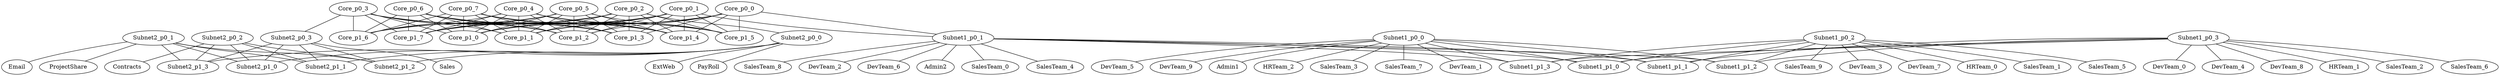 graph topology {
Subnet2_p0_0 -- PayRoll
Subnet2_p0_1 -- ProjectShare
Subnet2_p0_2 -- Contracts
Subnet2_p0_3 -- Sales
Subnet2_p0_0 -- ExtWeb
Subnet2_p0_1 -- Email
Subnet2_p0_0 -- Subnet2_p1_0
Subnet2_p0_0 -- Subnet2_p1_1
Subnet2_p0_0 -- Subnet2_p1_2
Subnet2_p0_0 -- Subnet2_p1_3
Subnet2_p0_1 -- Subnet2_p1_0
Subnet2_p0_1 -- Subnet2_p1_1
Subnet2_p0_1 -- Subnet2_p1_2
Subnet2_p0_1 -- Subnet2_p1_3
Subnet2_p0_2 -- Subnet2_p1_0
Subnet2_p0_2 -- Subnet2_p1_1
Subnet2_p0_2 -- Subnet2_p1_2
Subnet2_p0_2 -- Subnet2_p1_3
Subnet2_p0_3 -- Subnet2_p1_0
Subnet2_p0_3 -- Subnet2_p1_1
Subnet2_p0_3 -- Subnet2_p1_2
Subnet2_p0_3 -- Subnet2_p1_3
Core_p0_0 -- Subnet1_p0_1
Core_p0_1 -- Subnet1_p0_1
Core_p0_2 -- Subnet2_p0_0
Core_p0_3 -- Subnet2_p0_3
Core_p0_0 -- Core_p1_0
Core_p0_0 -- Core_p1_1
Core_p0_0 -- Core_p1_2
Core_p0_0 -- Core_p1_3
Core_p0_0 -- Core_p1_4
Core_p0_0 -- Core_p1_5
Core_p0_0 -- Core_p1_6
Core_p0_0 -- Core_p1_7
Core_p0_1 -- Core_p1_0
Core_p0_1 -- Core_p1_1
Core_p0_1 -- Core_p1_2
Core_p0_1 -- Core_p1_3
Core_p0_1 -- Core_p1_4
Core_p0_1 -- Core_p1_5
Core_p0_1 -- Core_p1_6
Core_p0_1 -- Core_p1_7
Core_p0_2 -- Core_p1_0
Core_p0_2 -- Core_p1_1
Core_p0_2 -- Core_p1_2
Core_p0_2 -- Core_p1_3
Core_p0_2 -- Core_p1_4
Core_p0_2 -- Core_p1_5
Core_p0_2 -- Core_p1_6
Core_p0_2 -- Core_p1_7
Core_p0_3 -- Core_p1_0
Core_p0_3 -- Core_p1_1
Core_p0_3 -- Core_p1_2
Core_p0_3 -- Core_p1_3
Core_p0_3 -- Core_p1_4
Core_p0_3 -- Core_p1_5
Core_p0_3 -- Core_p1_6
Core_p0_3 -- Core_p1_7
Core_p0_4 -- Core_p1_0
Core_p0_4 -- Core_p1_1
Core_p0_4 -- Core_p1_2
Core_p0_4 -- Core_p1_3
Core_p0_4 -- Core_p1_4
Core_p0_4 -- Core_p1_5
Core_p0_4 -- Core_p1_6
Core_p0_4 -- Core_p1_7
Core_p0_5 -- Core_p1_0
Core_p0_5 -- Core_p1_1
Core_p0_5 -- Core_p1_2
Core_p0_5 -- Core_p1_3
Core_p0_5 -- Core_p1_4
Core_p0_5 -- Core_p1_5
Core_p0_5 -- Core_p1_6
Core_p0_5 -- Core_p1_7
Core_p0_6 -- Core_p1_0
Core_p0_6 -- Core_p1_1
Core_p0_6 -- Core_p1_2
Core_p0_6 -- Core_p1_3
Core_p0_6 -- Core_p1_4
Core_p0_6 -- Core_p1_5
Core_p0_6 -- Core_p1_6
Core_p0_6 -- Core_p1_7
Core_p0_7 -- Core_p1_0
Core_p0_7 -- Core_p1_1
Core_p0_7 -- Core_p1_2
Core_p0_7 -- Core_p1_3
Core_p0_7 -- Core_p1_4
Core_p0_7 -- Core_p1_5
Core_p0_7 -- Core_p1_6
Core_p0_7 -- Core_p1_7
Subnet1_p0_0 -- Admin1
Subnet1_p0_1 -- Admin2
Subnet1_p0_2 -- HRTeam_0
Subnet1_p0_3 -- HRTeam_1
Subnet1_p0_0 -- HRTeam_2
Subnet1_p0_1 -- SalesTeam_0
Subnet1_p0_2 -- SalesTeam_1
Subnet1_p0_3 -- SalesTeam_2
Subnet1_p0_0 -- SalesTeam_3
Subnet1_p0_1 -- SalesTeam_4
Subnet1_p0_2 -- SalesTeam_5
Subnet1_p0_3 -- SalesTeam_6
Subnet1_p0_0 -- SalesTeam_7
Subnet1_p0_1 -- SalesTeam_8
Subnet1_p0_2 -- SalesTeam_9
Subnet1_p0_3 -- DevTeam_0
Subnet1_p0_0 -- DevTeam_1
Subnet1_p0_1 -- DevTeam_2
Subnet1_p0_2 -- DevTeam_3
Subnet1_p0_3 -- DevTeam_4
Subnet1_p0_0 -- DevTeam_5
Subnet1_p0_1 -- DevTeam_6
Subnet1_p0_2 -- DevTeam_7
Subnet1_p0_3 -- DevTeam_8
Subnet1_p0_0 -- DevTeam_9
Subnet1_p0_0 -- Subnet1_p1_0
Subnet1_p0_0 -- Subnet1_p1_1
Subnet1_p0_0 -- Subnet1_p1_2
Subnet1_p0_0 -- Subnet1_p1_3
Subnet1_p0_1 -- Subnet1_p1_0
Subnet1_p0_1 -- Subnet1_p1_1
Subnet1_p0_1 -- Subnet1_p1_2
Subnet1_p0_1 -- Subnet1_p1_3
Subnet1_p0_2 -- Subnet1_p1_0
Subnet1_p0_2 -- Subnet1_p1_1
Subnet1_p0_2 -- Subnet1_p1_2
Subnet1_p0_2 -- Subnet1_p1_3
Subnet1_p0_3 -- Subnet1_p1_0
Subnet1_p0_3 -- Subnet1_p1_1
Subnet1_p0_3 -- Subnet1_p1_2
Subnet1_p0_3 -- Subnet1_p1_3
}
